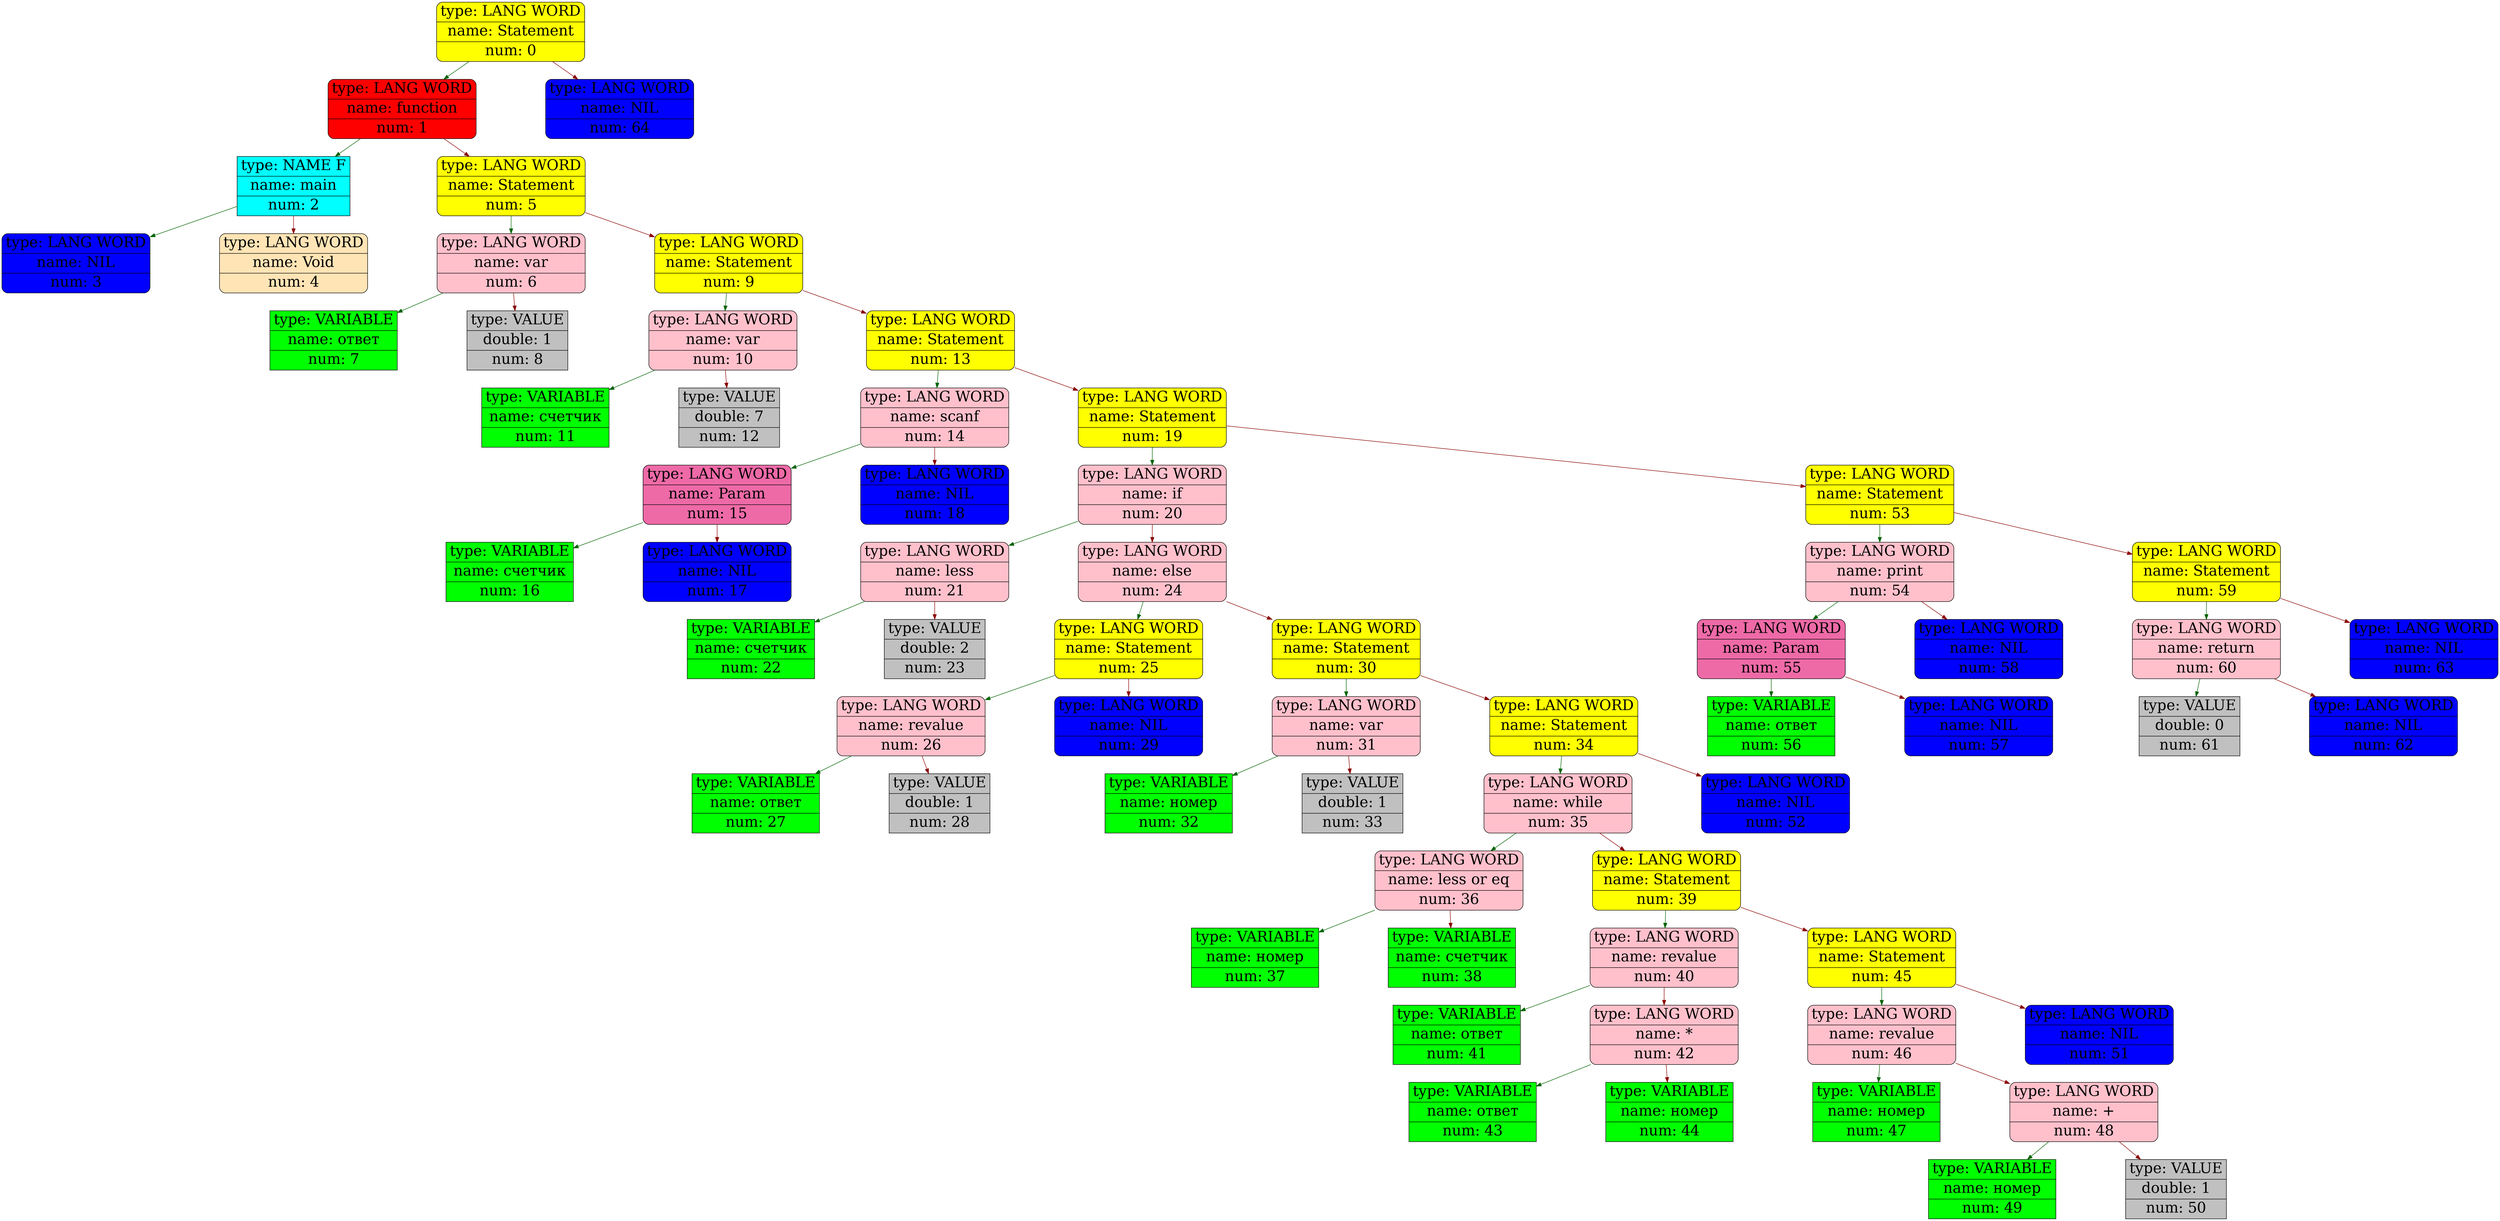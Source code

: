 digraph {
nodesep = 2;
rankdir=TB;
node [ shape=record, style = rounded, fontsize = 30];
node_0[label = "{type: LANG WORD | name: Statement   | num: 0}", style = "rounded, filled", fillcolor = "yellow"];
node_1[label = "{type: LANG WORD | name: function   | num: 1}", style = "rounded, filled", fillcolor = "red"];
node_2[label = "{type: NAME F | name: main | num: 2}", style = "filled", fillcolor = "cyan"];
node_3[label = "{type: LANG WORD | name: NIL   | num: 3}", style = "rounded, filled", fillcolor = "blue1"];
node_2->node_3 [color = "darkgreen"]
node_4[label = "{type: LANG WORD | name: Void   | num: 4}", style = "rounded, filled", fillcolor = "moccasin"];
node_2->node_4 [color = "darkred"]
node_1->node_2 [color = "darkgreen"]
node_5[label = "{type: LANG WORD | name: Statement   | num: 5}", style = "rounded, filled", fillcolor = "yellow"];
node_6[label = "{type: LANG WORD | name: var   | num: 6}", style = "rounded, filled", fillcolor = "pink"];
node_7[label = "{type: VARIABLE | name: ответ | num: 7}", style = "filled", fillcolor = "green"];
node_6->node_7 [color = "darkgreen"]
node_8[label = "{type: VALUE | double: 1 | num: 8}", style = "filled", fillcolor = "grey"];
node_6->node_8 [color = "darkred"]
node_5->node_6 [color = "darkgreen"]
node_9[label = "{type: LANG WORD | name: Statement   | num: 9}", style = "rounded, filled", fillcolor = "yellow"];
node_10[label = "{type: LANG WORD | name: var   | num: 10}", style = "rounded, filled", fillcolor = "pink"];
node_11[label = "{type: VARIABLE | name: счетчик | num: 11}", style = "filled", fillcolor = "green"];
node_10->node_11 [color = "darkgreen"]
node_12[label = "{type: VALUE | double: 7 | num: 12}", style = "filled", fillcolor = "grey"];
node_10->node_12 [color = "darkred"]
node_9->node_10 [color = "darkgreen"]
node_13[label = "{type: LANG WORD | name: Statement   | num: 13}", style = "rounded, filled", fillcolor = "yellow"];
node_14[label = "{type: LANG WORD | name: scanf   | num: 14}", style = "rounded, filled", fillcolor = "pink"];
node_15[label = "{type: LANG WORD | name: Param   | num: 15}", style = "rounded, filled", fillcolor = "hotpink2"];
node_16[label = "{type: VARIABLE | name: счетчик | num: 16}", style = "filled", fillcolor = "green"];
node_15->node_16 [color = "darkgreen"]
node_17[label = "{type: LANG WORD | name: NIL   | num: 17}", style = "rounded, filled", fillcolor = "blue1"];
node_15->node_17 [color = "darkred"]
node_14->node_15 [color = "darkgreen"]
node_18[label = "{type: LANG WORD | name: NIL   | num: 18}", style = "rounded, filled", fillcolor = "blue1"];
node_14->node_18 [color = "darkred"]
node_13->node_14 [color = "darkgreen"]
node_19[label = "{type: LANG WORD | name: Statement   | num: 19}", style = "rounded, filled", fillcolor = "yellow"];
node_20[label = "{type: LANG WORD | name: if   | num: 20}", style = "rounded, filled", fillcolor = "pink"];
node_21[label = "{type: LANG WORD | name: less   | num: 21}", style = "rounded, filled", fillcolor = "pink"];
node_22[label = "{type: VARIABLE | name: счетчик | num: 22}", style = "filled", fillcolor = "green"];
node_21->node_22 [color = "darkgreen"]
node_23[label = "{type: VALUE | double: 2 | num: 23}", style = "filled", fillcolor = "grey"];
node_21->node_23 [color = "darkred"]
node_20->node_21 [color = "darkgreen"]
node_24[label = "{type: LANG WORD | name: else   | num: 24}", style = "rounded, filled", fillcolor = "pink"];
node_25[label = "{type: LANG WORD | name: Statement   | num: 25}", style = "rounded, filled", fillcolor = "yellow"];
node_26[label = "{type: LANG WORD | name: revalue   | num: 26}", style = "rounded, filled", fillcolor = "pink"];
node_27[label = "{type: VARIABLE | name: ответ | num: 27}", style = "filled", fillcolor = "green"];
node_26->node_27 [color = "darkgreen"]
node_28[label = "{type: VALUE | double: 1 | num: 28}", style = "filled", fillcolor = "grey"];
node_26->node_28 [color = "darkred"]
node_25->node_26 [color = "darkgreen"]
node_29[label = "{type: LANG WORD | name: NIL   | num: 29}", style = "rounded, filled", fillcolor = "blue1"];
node_25->node_29 [color = "darkred"]
node_24->node_25 [color = "darkgreen"]
node_30[label = "{type: LANG WORD | name: Statement   | num: 30}", style = "rounded, filled", fillcolor = "yellow"];
node_31[label = "{type: LANG WORD | name: var   | num: 31}", style = "rounded, filled", fillcolor = "pink"];
node_32[label = "{type: VARIABLE | name: номер | num: 32}", style = "filled", fillcolor = "green"];
node_31->node_32 [color = "darkgreen"]
node_33[label = "{type: VALUE | double: 1 | num: 33}", style = "filled", fillcolor = "grey"];
node_31->node_33 [color = "darkred"]
node_30->node_31 [color = "darkgreen"]
node_34[label = "{type: LANG WORD | name: Statement   | num: 34}", style = "rounded, filled", fillcolor = "yellow"];
node_35[label = "{type: LANG WORD | name: while   | num: 35}", style = "rounded, filled", fillcolor = "pink"];
node_36[label = "{type: LANG WORD | name: less or eq   | num: 36}", style = "rounded, filled", fillcolor = "pink"];
node_37[label = "{type: VARIABLE | name: номер | num: 37}", style = "filled", fillcolor = "green"];
node_36->node_37 [color = "darkgreen"]
node_38[label = "{type: VARIABLE | name: счетчик | num: 38}", style = "filled", fillcolor = "green"];
node_36->node_38 [color = "darkred"]
node_35->node_36 [color = "darkgreen"]
node_39[label = "{type: LANG WORD | name: Statement   | num: 39}", style = "rounded, filled", fillcolor = "yellow"];
node_40[label = "{type: LANG WORD | name: revalue   | num: 40}", style = "rounded, filled", fillcolor = "pink"];
node_41[label = "{type: VARIABLE | name: ответ | num: 41}", style = "filled", fillcolor = "green"];
node_40->node_41 [color = "darkgreen"]
node_42[label = "{type: LANG WORD | name: *   | num: 42}", style = "rounded, filled", fillcolor = "pink"];
node_43[label = "{type: VARIABLE | name: ответ | num: 43}", style = "filled", fillcolor = "green"];
node_42->node_43 [color = "darkgreen"]
node_44[label = "{type: VARIABLE | name: номер | num: 44}", style = "filled", fillcolor = "green"];
node_42->node_44 [color = "darkred"]
node_40->node_42 [color = "darkred"]
node_39->node_40 [color = "darkgreen"]
node_45[label = "{type: LANG WORD | name: Statement   | num: 45}", style = "rounded, filled", fillcolor = "yellow"];
node_46[label = "{type: LANG WORD | name: revalue   | num: 46}", style = "rounded, filled", fillcolor = "pink"];
node_47[label = "{type: VARIABLE | name: номер | num: 47}", style = "filled", fillcolor = "green"];
node_46->node_47 [color = "darkgreen"]
node_48[label = "{type: LANG WORD | name: +   | num: 48}", style = "rounded, filled", fillcolor = "pink"];
node_49[label = "{type: VARIABLE | name: номер | num: 49}", style = "filled", fillcolor = "green"];
node_48->node_49 [color = "darkgreen"]
node_50[label = "{type: VALUE | double: 1 | num: 50}", style = "filled", fillcolor = "grey"];
node_48->node_50 [color = "darkred"]
node_46->node_48 [color = "darkred"]
node_45->node_46 [color = "darkgreen"]
node_51[label = "{type: LANG WORD | name: NIL   | num: 51}", style = "rounded, filled", fillcolor = "blue1"];
node_45->node_51 [color = "darkred"]
node_39->node_45 [color = "darkred"]
node_35->node_39 [color = "darkred"]
node_34->node_35 [color = "darkgreen"]
node_52[label = "{type: LANG WORD | name: NIL   | num: 52}", style = "rounded, filled", fillcolor = "blue1"];
node_34->node_52 [color = "darkred"]
node_30->node_34 [color = "darkred"]
node_24->node_30 [color = "darkred"]
node_20->node_24 [color = "darkred"]
node_19->node_20 [color = "darkgreen"]
node_53[label = "{type: LANG WORD | name: Statement   | num: 53}", style = "rounded, filled", fillcolor = "yellow"];
node_54[label = "{type: LANG WORD | name: print   | num: 54}", style = "rounded, filled", fillcolor = "pink"];
node_55[label = "{type: LANG WORD | name: Param   | num: 55}", style = "rounded, filled", fillcolor = "hotpink2"];
node_56[label = "{type: VARIABLE | name: ответ | num: 56}", style = "filled", fillcolor = "green"];
node_55->node_56 [color = "darkgreen"]
node_57[label = "{type: LANG WORD | name: NIL   | num: 57}", style = "rounded, filled", fillcolor = "blue1"];
node_55->node_57 [color = "darkred"]
node_54->node_55 [color = "darkgreen"]
node_58[label = "{type: LANG WORD | name: NIL   | num: 58}", style = "rounded, filled", fillcolor = "blue1"];
node_54->node_58 [color = "darkred"]
node_53->node_54 [color = "darkgreen"]
node_59[label = "{type: LANG WORD | name: Statement   | num: 59}", style = "rounded, filled", fillcolor = "yellow"];
node_60[label = "{type: LANG WORD | name: return   | num: 60}", style = "rounded, filled", fillcolor = "pink"];
node_61[label = "{type: VALUE | double: 0 | num: 61}", style = "filled", fillcolor = "grey"];
node_60->node_61 [color = "darkgreen"]
node_62[label = "{type: LANG WORD | name: NIL   | num: 62}", style = "rounded, filled", fillcolor = "blue1"];
node_60->node_62 [color = "darkred"]
node_59->node_60 [color = "darkgreen"]
node_63[label = "{type: LANG WORD | name: NIL   | num: 63}", style = "rounded, filled", fillcolor = "blue1"];
node_59->node_63 [color = "darkred"]
node_53->node_59 [color = "darkred"]
node_19->node_53 [color = "darkred"]
node_13->node_19 [color = "darkred"]
node_9->node_13 [color = "darkred"]
node_5->node_9 [color = "darkred"]
node_1->node_5 [color = "darkred"]
node_0->node_1 [color = "darkgreen"]
node_64[label = "{type: LANG WORD | name: NIL   | num: 64}", style = "rounded, filled", fillcolor = "blue1"];
node_0->node_64 [color = "darkred"]
}